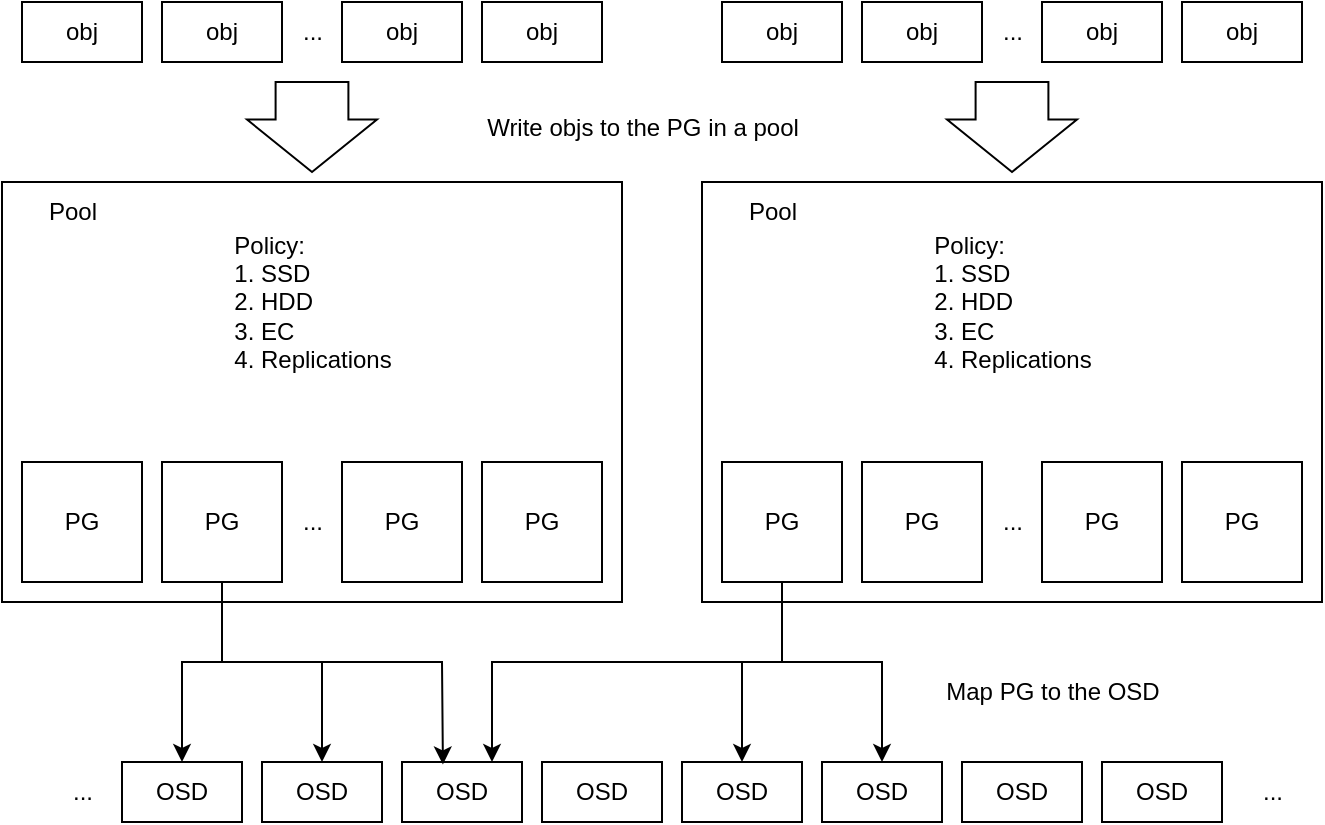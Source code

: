 <mxfile version="20.2.8" type="device"><diagram id="FYfgD8F2eoDXjvv-wJIP" name="Page-1"><mxGraphModel dx="983" dy="516" grid="1" gridSize="10" guides="1" tooltips="1" connect="1" arrows="1" fold="1" page="1" pageScale="1" pageWidth="850" pageHeight="1100" math="0" shadow="0"><root><mxCell id="0"/><mxCell id="1" parent="0"/><mxCell id="6blnoKdCsM6XG499X7Co-1" value="obj" style="rounded=0;whiteSpace=wrap;html=1;" vertex="1" parent="1"><mxGeometry x="360" y="320" width="60" height="30" as="geometry"/></mxCell><mxCell id="6blnoKdCsM6XG499X7Co-2" value="obj" style="rounded=0;whiteSpace=wrap;html=1;" vertex="1" parent="1"><mxGeometry x="200" y="320" width="60" height="30" as="geometry"/></mxCell><mxCell id="6blnoKdCsM6XG499X7Co-3" value="obj" style="rounded=0;whiteSpace=wrap;html=1;" vertex="1" parent="1"><mxGeometry x="130" y="320" width="60" height="30" as="geometry"/></mxCell><mxCell id="6blnoKdCsM6XG499X7Co-4" value="obj" style="rounded=0;whiteSpace=wrap;html=1;" vertex="1" parent="1"><mxGeometry x="290" y="320" width="60" height="30" as="geometry"/></mxCell><mxCell id="6blnoKdCsM6XG499X7Co-5" value="..." style="text;html=1;align=center;verticalAlign=middle;resizable=0;points=[];autosize=1;strokeColor=none;fillColor=none;" vertex="1" parent="1"><mxGeometry x="260" y="320" width="30" height="30" as="geometry"/></mxCell><mxCell id="6blnoKdCsM6XG499X7Co-6" value="" style="rounded=0;whiteSpace=wrap;html=1;" vertex="1" parent="1"><mxGeometry x="120" y="410" width="310" height="210" as="geometry"/></mxCell><mxCell id="6blnoKdCsM6XG499X7Co-7" value="Pool" style="text;html=1;align=center;verticalAlign=middle;resizable=0;points=[];autosize=1;strokeColor=none;fillColor=none;" vertex="1" parent="1"><mxGeometry x="130" y="410" width="50" height="30" as="geometry"/></mxCell><mxCell id="6blnoKdCsM6XG499X7Co-8" value="&lt;div style=&quot;text-align: left;&quot;&gt;&lt;span style=&quot;background-color: initial;&quot;&gt;Policy:&lt;/span&gt;&lt;/div&gt;&lt;div style=&quot;text-align: left;&quot;&gt;&lt;span style=&quot;background-color: initial;&quot;&gt;1. SSD&lt;/span&gt;&lt;/div&gt;&lt;div style=&quot;text-align: left;&quot;&gt;&lt;span style=&quot;background-color: initial;&quot;&gt;2. HDD&lt;/span&gt;&lt;/div&gt;&lt;div style=&quot;text-align: left;&quot;&gt;&lt;span style=&quot;background-color: initial;&quot;&gt;3. EC&lt;/span&gt;&lt;/div&gt;&lt;div style=&quot;text-align: left;&quot;&gt;&lt;span style=&quot;background-color: initial;&quot;&gt;4. Replications&lt;/span&gt;&lt;/div&gt;" style="text;html=1;align=center;verticalAlign=middle;resizable=0;points=[];autosize=1;strokeColor=none;fillColor=none;" vertex="1" parent="1"><mxGeometry x="225" y="425" width="100" height="90" as="geometry"/></mxCell><mxCell id="6blnoKdCsM6XG499X7Co-10" value="" style="shape=singleArrow;direction=south;whiteSpace=wrap;html=1;arrowWidth=0.56;arrowSize=0.583;" vertex="1" parent="1"><mxGeometry x="242.5" y="360" width="65" height="45" as="geometry"/></mxCell><mxCell id="6blnoKdCsM6XG499X7Co-11" value="Write objs to the PG in a pool" style="text;html=1;align=center;verticalAlign=middle;resizable=0;points=[];autosize=1;strokeColor=none;fillColor=none;" vertex="1" parent="1"><mxGeometry x="350" y="367.5" width="180" height="30" as="geometry"/></mxCell><mxCell id="6blnoKdCsM6XG499X7Co-12" value="PG" style="rounded=0;whiteSpace=wrap;html=1;" vertex="1" parent="1"><mxGeometry x="130" y="550" width="60" height="60" as="geometry"/></mxCell><mxCell id="6blnoKdCsM6XG499X7Co-13" value="PG" style="rounded=0;whiteSpace=wrap;html=1;" vertex="1" parent="1"><mxGeometry x="200" y="550" width="60" height="60" as="geometry"/></mxCell><mxCell id="6blnoKdCsM6XG499X7Co-14" value="PG" style="rounded=0;whiteSpace=wrap;html=1;" vertex="1" parent="1"><mxGeometry x="290" y="550" width="60" height="60" as="geometry"/></mxCell><mxCell id="6blnoKdCsM6XG499X7Co-15" value="PG" style="rounded=0;whiteSpace=wrap;html=1;" vertex="1" parent="1"><mxGeometry x="360" y="550" width="60" height="60" as="geometry"/></mxCell><mxCell id="6blnoKdCsM6XG499X7Co-16" value="..." style="text;html=1;align=center;verticalAlign=middle;resizable=0;points=[];autosize=1;strokeColor=none;fillColor=none;" vertex="1" parent="1"><mxGeometry x="260" y="565" width="30" height="30" as="geometry"/></mxCell><mxCell id="6blnoKdCsM6XG499X7Co-17" value="obj" style="rounded=0;whiteSpace=wrap;html=1;" vertex="1" parent="1"><mxGeometry x="710" y="320" width="60" height="30" as="geometry"/></mxCell><mxCell id="6blnoKdCsM6XG499X7Co-18" value="obj" style="rounded=0;whiteSpace=wrap;html=1;" vertex="1" parent="1"><mxGeometry x="550" y="320" width="60" height="30" as="geometry"/></mxCell><mxCell id="6blnoKdCsM6XG499X7Co-19" value="obj" style="rounded=0;whiteSpace=wrap;html=1;" vertex="1" parent="1"><mxGeometry x="480" y="320" width="60" height="30" as="geometry"/></mxCell><mxCell id="6blnoKdCsM6XG499X7Co-20" value="obj" style="rounded=0;whiteSpace=wrap;html=1;" vertex="1" parent="1"><mxGeometry x="640" y="320" width="60" height="30" as="geometry"/></mxCell><mxCell id="6blnoKdCsM6XG499X7Co-21" value="..." style="text;html=1;align=center;verticalAlign=middle;resizable=0;points=[];autosize=1;strokeColor=none;fillColor=none;" vertex="1" parent="1"><mxGeometry x="610" y="320" width="30" height="30" as="geometry"/></mxCell><mxCell id="6blnoKdCsM6XG499X7Co-22" value="" style="rounded=0;whiteSpace=wrap;html=1;" vertex="1" parent="1"><mxGeometry x="470" y="410" width="310" height="210" as="geometry"/></mxCell><mxCell id="6blnoKdCsM6XG499X7Co-23" value="Pool" style="text;html=1;align=center;verticalAlign=middle;resizable=0;points=[];autosize=1;strokeColor=none;fillColor=none;" vertex="1" parent="1"><mxGeometry x="480" y="410" width="50" height="30" as="geometry"/></mxCell><mxCell id="6blnoKdCsM6XG499X7Co-24" value="&lt;div style=&quot;text-align: left;&quot;&gt;&lt;span style=&quot;background-color: initial;&quot;&gt;Policy:&lt;/span&gt;&lt;/div&gt;&lt;div style=&quot;text-align: left;&quot;&gt;&lt;span style=&quot;background-color: initial;&quot;&gt;1. SSD&lt;/span&gt;&lt;/div&gt;&lt;div style=&quot;text-align: left;&quot;&gt;&lt;span style=&quot;background-color: initial;&quot;&gt;2. HDD&lt;/span&gt;&lt;/div&gt;&lt;div style=&quot;text-align: left;&quot;&gt;&lt;span style=&quot;background-color: initial;&quot;&gt;3. EC&lt;/span&gt;&lt;/div&gt;&lt;div style=&quot;text-align: left;&quot;&gt;&lt;span style=&quot;background-color: initial;&quot;&gt;4. Replications&lt;/span&gt;&lt;/div&gt;" style="text;html=1;align=center;verticalAlign=middle;resizable=0;points=[];autosize=1;strokeColor=none;fillColor=none;" vertex="1" parent="1"><mxGeometry x="575" y="425" width="100" height="90" as="geometry"/></mxCell><mxCell id="6blnoKdCsM6XG499X7Co-25" value="" style="shape=singleArrow;direction=south;whiteSpace=wrap;html=1;arrowWidth=0.56;arrowSize=0.583;" vertex="1" parent="1"><mxGeometry x="592.5" y="360" width="65" height="45" as="geometry"/></mxCell><mxCell id="6blnoKdCsM6XG499X7Co-26" value="PG" style="rounded=0;whiteSpace=wrap;html=1;" vertex="1" parent="1"><mxGeometry x="480" y="550" width="60" height="60" as="geometry"/></mxCell><mxCell id="6blnoKdCsM6XG499X7Co-27" value="PG" style="rounded=0;whiteSpace=wrap;html=1;" vertex="1" parent="1"><mxGeometry x="550" y="550" width="60" height="60" as="geometry"/></mxCell><mxCell id="6blnoKdCsM6XG499X7Co-28" value="PG" style="rounded=0;whiteSpace=wrap;html=1;" vertex="1" parent="1"><mxGeometry x="640" y="550" width="60" height="60" as="geometry"/></mxCell><mxCell id="6blnoKdCsM6XG499X7Co-29" value="PG" style="rounded=0;whiteSpace=wrap;html=1;" vertex="1" parent="1"><mxGeometry x="710" y="550" width="60" height="60" as="geometry"/></mxCell><mxCell id="6blnoKdCsM6XG499X7Co-30" value="..." style="text;html=1;align=center;verticalAlign=middle;resizable=0;points=[];autosize=1;strokeColor=none;fillColor=none;" vertex="1" parent="1"><mxGeometry x="610" y="565" width="30" height="30" as="geometry"/></mxCell><mxCell id="6blnoKdCsM6XG499X7Co-31" value="OSD" style="rounded=0;whiteSpace=wrap;html=1;" vertex="1" parent="1"><mxGeometry x="180" y="700" width="60" height="30" as="geometry"/></mxCell><mxCell id="6blnoKdCsM6XG499X7Co-32" value="OSD" style="rounded=0;whiteSpace=wrap;html=1;" vertex="1" parent="1"><mxGeometry x="250" y="700" width="60" height="30" as="geometry"/></mxCell><mxCell id="6blnoKdCsM6XG499X7Co-33" value="OSD" style="rounded=0;whiteSpace=wrap;html=1;" vertex="1" parent="1"><mxGeometry x="320" y="700" width="60" height="30" as="geometry"/></mxCell><mxCell id="6blnoKdCsM6XG499X7Co-34" value="OSD" style="rounded=0;whiteSpace=wrap;html=1;" vertex="1" parent="1"><mxGeometry x="390" y="700" width="60" height="30" as="geometry"/></mxCell><mxCell id="6blnoKdCsM6XG499X7Co-35" value="OSD" style="rounded=0;whiteSpace=wrap;html=1;" vertex="1" parent="1"><mxGeometry x="460" y="700" width="60" height="30" as="geometry"/></mxCell><mxCell id="6blnoKdCsM6XG499X7Co-36" value="OSD" style="rounded=0;whiteSpace=wrap;html=1;" vertex="1" parent="1"><mxGeometry x="530" y="700" width="60" height="30" as="geometry"/></mxCell><mxCell id="6blnoKdCsM6XG499X7Co-37" value="OSD" style="rounded=0;whiteSpace=wrap;html=1;" vertex="1" parent="1"><mxGeometry x="600" y="700" width="60" height="30" as="geometry"/></mxCell><mxCell id="6blnoKdCsM6XG499X7Co-38" value="OSD" style="rounded=0;whiteSpace=wrap;html=1;" vertex="1" parent="1"><mxGeometry x="670" y="700" width="60" height="30" as="geometry"/></mxCell><mxCell id="6blnoKdCsM6XG499X7Co-39" value="..." style="text;html=1;align=center;verticalAlign=middle;resizable=0;points=[];autosize=1;strokeColor=none;fillColor=none;" vertex="1" parent="1"><mxGeometry x="145" y="700" width="30" height="30" as="geometry"/></mxCell><mxCell id="6blnoKdCsM6XG499X7Co-40" value="..." style="text;html=1;align=center;verticalAlign=middle;resizable=0;points=[];autosize=1;strokeColor=none;fillColor=none;" vertex="1" parent="1"><mxGeometry x="740" y="700" width="30" height="30" as="geometry"/></mxCell><mxCell id="6blnoKdCsM6XG499X7Co-41" value="" style="endArrow=classic;html=1;rounded=0;exitX=0.5;exitY=1;exitDx=0;exitDy=0;entryX=0.5;entryY=0;entryDx=0;entryDy=0;" edge="1" parent="1" source="6blnoKdCsM6XG499X7Co-13" target="6blnoKdCsM6XG499X7Co-31"><mxGeometry width="50" height="50" relative="1" as="geometry"><mxPoint x="400" y="600" as="sourcePoint"/><mxPoint x="450" y="550" as="targetPoint"/><Array as="points"><mxPoint x="230" y="650"/><mxPoint x="210" y="650"/></Array></mxGeometry></mxCell><mxCell id="6blnoKdCsM6XG499X7Co-42" value="" style="endArrow=classic;html=1;rounded=0;exitX=0.5;exitY=1;exitDx=0;exitDy=0;entryX=0.5;entryY=0;entryDx=0;entryDy=0;" edge="1" parent="1" target="6blnoKdCsM6XG499X7Co-32"><mxGeometry width="50" height="50" relative="1" as="geometry"><mxPoint x="230" y="610" as="sourcePoint"/><mxPoint x="210" y="700" as="targetPoint"/><Array as="points"><mxPoint x="230" y="650"/><mxPoint x="280" y="650"/></Array></mxGeometry></mxCell><mxCell id="6blnoKdCsM6XG499X7Co-43" value="" style="endArrow=classic;html=1;rounded=0;exitX=0.5;exitY=1;exitDx=0;exitDy=0;entryX=0.341;entryY=0.041;entryDx=0;entryDy=0;entryPerimeter=0;" edge="1" parent="1" target="6blnoKdCsM6XG499X7Co-33"><mxGeometry width="50" height="50" relative="1" as="geometry"><mxPoint x="230" y="610" as="sourcePoint"/><mxPoint x="280" y="700" as="targetPoint"/><Array as="points"><mxPoint x="230" y="650"/><mxPoint x="340" y="650"/></Array></mxGeometry></mxCell><mxCell id="6blnoKdCsM6XG499X7Co-47" value="" style="endArrow=classic;html=1;rounded=0;exitX=0.5;exitY=1;exitDx=0;exitDy=0;entryX=0.5;entryY=0;entryDx=0;entryDy=0;" edge="1" parent="1"><mxGeometry width="50" height="50" relative="1" as="geometry"><mxPoint x="510" y="610" as="sourcePoint"/><mxPoint x="490" y="700" as="targetPoint"/><Array as="points"><mxPoint x="510" y="650"/><mxPoint x="490" y="650"/></Array></mxGeometry></mxCell><mxCell id="6blnoKdCsM6XG499X7Co-48" value="" style="endArrow=classic;html=1;rounded=0;exitX=0.5;exitY=1;exitDx=0;exitDy=0;entryX=0.5;entryY=0;entryDx=0;entryDy=0;" edge="1" parent="1"><mxGeometry width="50" height="50" relative="1" as="geometry"><mxPoint x="510" y="610" as="sourcePoint"/><mxPoint x="560" y="700" as="targetPoint"/><Array as="points"><mxPoint x="510" y="650"/><mxPoint x="560" y="650"/></Array></mxGeometry></mxCell><mxCell id="6blnoKdCsM6XG499X7Co-49" value="" style="endArrow=classic;html=1;rounded=0;exitX=0.5;exitY=1;exitDx=0;exitDy=0;entryX=0.75;entryY=0;entryDx=0;entryDy=0;" edge="1" parent="1" target="6blnoKdCsM6XG499X7Co-33"><mxGeometry width="50" height="50" relative="1" as="geometry"><mxPoint x="510" y="610" as="sourcePoint"/><mxPoint x="630" y="700" as="targetPoint"/><Array as="points"><mxPoint x="510" y="650"/><mxPoint x="365" y="650"/></Array></mxGeometry></mxCell><mxCell id="6blnoKdCsM6XG499X7Co-50" value="Map PG to the OSD" style="text;html=1;align=center;verticalAlign=middle;resizable=0;points=[];autosize=1;strokeColor=none;fillColor=none;" vertex="1" parent="1"><mxGeometry x="580" y="650" width="130" height="30" as="geometry"/></mxCell></root></mxGraphModel></diagram></mxfile>